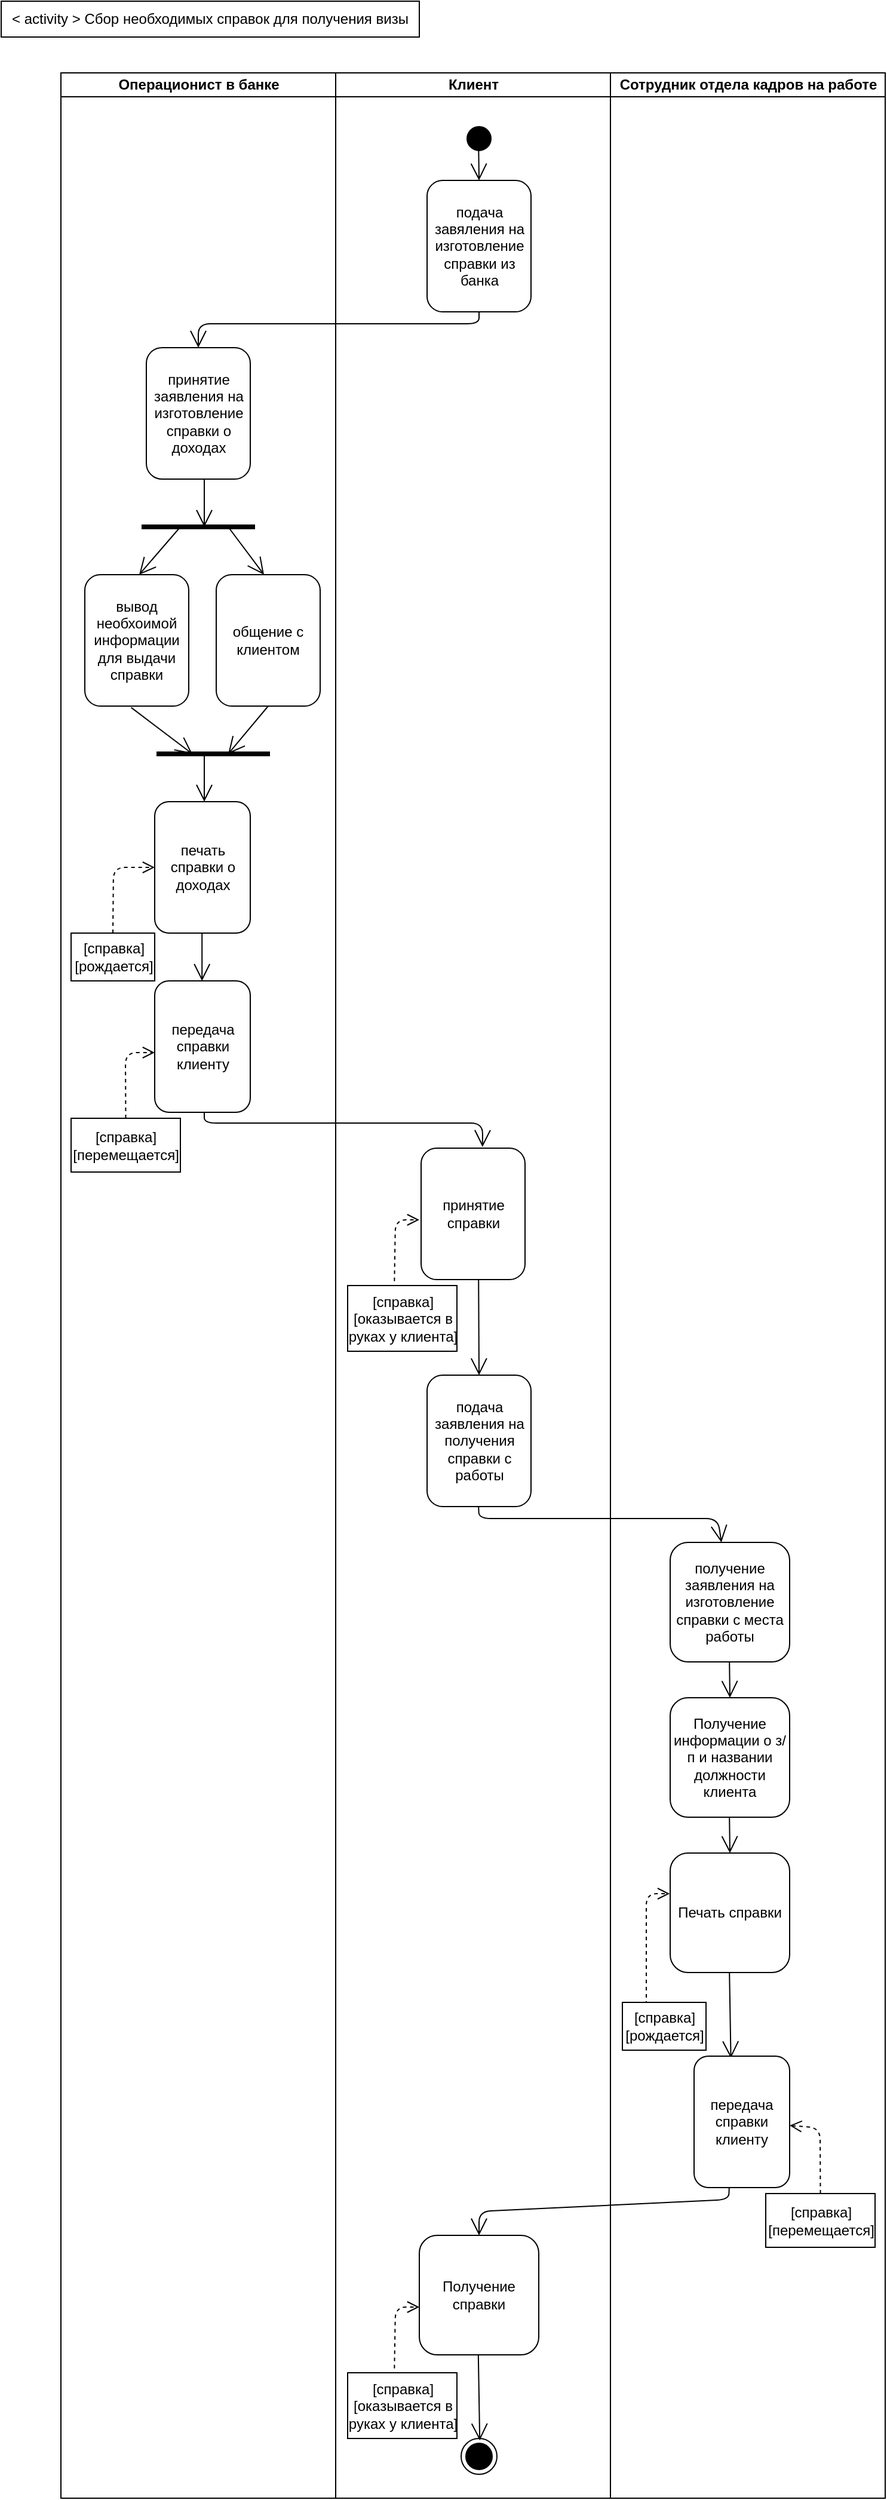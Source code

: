 <mxfile version="12.9.6" type="github">
  <diagram id="W0v22BcUt8o9JZAJOBpg" name="Page-1">
    <mxGraphModel dx="1896" dy="1024" grid="1" gridSize="10" guides="1" tooltips="1" connect="1" arrows="1" fold="1" page="1" pageScale="1" pageWidth="850" pageHeight="1100" math="0" shadow="0">
      <root>
        <mxCell id="0" />
        <mxCell id="1" parent="0" />
        <mxCell id="CMyT9zUTuxyroTsDNJcw-1" value="&lt;div align=&quot;center&quot;&gt;&amp;lt; activity &amp;gt; Сбор необходимых справок для получения визы&lt;br&gt;&lt;/div&gt;" style="rounded=0;whiteSpace=wrap;html=1;align=center;" parent="1" vertex="1">
          <mxGeometry x="40" y="50" width="350" height="30" as="geometry" />
        </mxCell>
        <mxCell id="5nZgcaPOxXX9ogfvRvIx-23" value="" style="endArrow=open;endFill=1;endSize=12;html=1;" edge="1" parent="1">
          <mxGeometry width="160" relative="1" as="geometry">
            <mxPoint x="210" y="450" as="sourcePoint" />
            <mxPoint x="210" y="490" as="targetPoint" />
          </mxGeometry>
        </mxCell>
        <mxCell id="5nZgcaPOxXX9ogfvRvIx-27" value="" style="endArrow=open;endFill=1;endSize=12;html=1;exitX=0.5;exitY=1;exitDx=0;exitDy=0;" edge="1" parent="1" source="5nZgcaPOxXX9ogfvRvIx-16">
          <mxGeometry width="160" relative="1" as="geometry">
            <mxPoint x="10" y="300" as="sourcePoint" />
            <mxPoint x="230" y="680" as="targetPoint" />
          </mxGeometry>
        </mxCell>
        <mxCell id="5nZgcaPOxXX9ogfvRvIx-28" value="" style="endArrow=open;endFill=1;endSize=12;html=1;" edge="1" parent="1">
          <mxGeometry width="160" relative="1" as="geometry">
            <mxPoint x="210" y="680" as="sourcePoint" />
            <mxPoint x="210" y="720" as="targetPoint" />
          </mxGeometry>
        </mxCell>
        <mxCell id="CMyT9zUTuxyroTsDNJcw-2" value="" style="swimlane;html=1;childLayout=stackLayout;resizeParent=1;resizeParentMax=0;startSize=0;horizontal=0;horizontalStack=1;" parent="1" vertex="1">
          <mxGeometry x="90" y="110" width="690" height="2030" as="geometry">
            <mxRectangle x="230" y="150" width="30" height="50" as="alternateBounds" />
          </mxGeometry>
        </mxCell>
        <mxCell id="CMyT9zUTuxyroTsDNJcw-3" value="Операционист в банке" style="swimlane;html=1;startSize=20;" parent="CMyT9zUTuxyroTsDNJcw-2" vertex="1">
          <mxGeometry width="230" height="2030" as="geometry" />
        </mxCell>
        <mxCell id="5nZgcaPOxXX9ogfvRvIx-35" value="" style="html=1;verticalAlign=bottom;endArrow=open;dashed=1;endSize=8;strokeWidth=1;exitX=0.5;exitY=0;exitDx=0;exitDy=0;entryX=0;entryY=0.5;entryDx=0;entryDy=0;" edge="1" parent="CMyT9zUTuxyroTsDNJcw-3" source="5nZgcaPOxXX9ogfvRvIx-36" target="5nZgcaPOxXX9ogfvRvIx-29">
          <mxGeometry relative="1" as="geometry">
            <mxPoint x="30" y="870" as="sourcePoint" />
            <mxPoint x="-50" y="870" as="targetPoint" />
            <Array as="points">
              <mxPoint x="44" y="665" />
            </Array>
          </mxGeometry>
        </mxCell>
        <mxCell id="5nZgcaPOxXX9ogfvRvIx-36" value="[справка]&lt;br&gt;[рождается]" style="html=1;strokeWidth=1;" vertex="1" parent="CMyT9zUTuxyroTsDNJcw-3">
          <mxGeometry x="8.5" y="720" width="70" height="40" as="geometry" />
        </mxCell>
        <mxCell id="5nZgcaPOxXX9ogfvRvIx-37" value="" style="html=1;verticalAlign=bottom;endArrow=open;dashed=1;endSize=8;strokeWidth=1;exitX=0.5;exitY=0;exitDx=0;exitDy=0;entryX=0;entryY=0.5;entryDx=0;entryDy=0;" edge="1" parent="CMyT9zUTuxyroTsDNJcw-3" source="5nZgcaPOxXX9ogfvRvIx-38">
          <mxGeometry relative="1" as="geometry">
            <mxPoint x="-100" y="875" as="sourcePoint" />
            <mxPoint x="78.5" y="820" as="targetPoint" />
            <Array as="points">
              <mxPoint x="54" y="820" />
            </Array>
          </mxGeometry>
        </mxCell>
        <mxCell id="5nZgcaPOxXX9ogfvRvIx-38" value="[справка]&lt;br&gt;[перемещается]" style="html=1;strokeWidth=1;" vertex="1" parent="CMyT9zUTuxyroTsDNJcw-3">
          <mxGeometry x="8.5" y="875" width="91.5" height="45" as="geometry" />
        </mxCell>
        <mxCell id="5nZgcaPOxXX9ogfvRvIx-15" value="вывод необхоимой информации для выдачи справки" style="shape=ext;rounded=1;html=1;whiteSpace=wrap;" vertex="1" parent="CMyT9zUTuxyroTsDNJcw-3">
          <mxGeometry x="20" y="420" width="87" height="110" as="geometry" />
        </mxCell>
        <mxCell id="5nZgcaPOxXX9ogfvRvIx-22" value="" style="endArrow=none;html=1;strokeWidth=4;" edge="1" parent="CMyT9zUTuxyroTsDNJcw-3">
          <mxGeometry width="50" height="50" relative="1" as="geometry">
            <mxPoint x="67.5" y="380" as="sourcePoint" />
            <mxPoint x="162.5" y="380" as="targetPoint" />
          </mxGeometry>
        </mxCell>
        <mxCell id="5nZgcaPOxXX9ogfvRvIx-25" value="" style="endArrow=none;html=1;strokeWidth=4;" edge="1" parent="CMyT9zUTuxyroTsDNJcw-3">
          <mxGeometry width="50" height="50" relative="1" as="geometry">
            <mxPoint x="80" y="570" as="sourcePoint" />
            <mxPoint x="175" y="570" as="targetPoint" />
          </mxGeometry>
        </mxCell>
        <mxCell id="5nZgcaPOxXX9ogfvRvIx-14" value="принятие заявления на изготовление справки о доходах" style="shape=ext;rounded=1;html=1;whiteSpace=wrap;" vertex="1" parent="CMyT9zUTuxyroTsDNJcw-3">
          <mxGeometry x="71.5" y="230" width="87" height="110" as="geometry" />
        </mxCell>
        <mxCell id="5nZgcaPOxXX9ogfvRvIx-20" value="" style="endArrow=open;endFill=1;endSize=12;html=1;" edge="1" parent="CMyT9zUTuxyroTsDNJcw-3">
          <mxGeometry width="160" relative="1" as="geometry">
            <mxPoint x="100" y="380" as="sourcePoint" />
            <mxPoint x="65.5" y="420" as="targetPoint" />
          </mxGeometry>
        </mxCell>
        <mxCell id="5nZgcaPOxXX9ogfvRvIx-21" value="" style="endArrow=open;endFill=1;endSize=12;html=1;entryX=0.5;entryY=0;entryDx=0;entryDy=0;" edge="1" parent="CMyT9zUTuxyroTsDNJcw-3">
          <mxGeometry width="160" relative="1" as="geometry">
            <mxPoint x="140" y="380" as="sourcePoint" />
            <mxPoint x="170" y="420" as="targetPoint" />
          </mxGeometry>
        </mxCell>
        <mxCell id="5nZgcaPOxXX9ogfvRvIx-26" value="" style="endArrow=open;endFill=1;endSize=12;html=1;exitX=0.446;exitY=1.011;exitDx=0;exitDy=0;exitPerimeter=0;" edge="1" parent="CMyT9zUTuxyroTsDNJcw-3" source="5nZgcaPOxXX9ogfvRvIx-15">
          <mxGeometry width="160" relative="1" as="geometry">
            <mxPoint x="107" y="650" as="sourcePoint" />
            <mxPoint x="110" y="570" as="targetPoint" />
          </mxGeometry>
        </mxCell>
        <mxCell id="5nZgcaPOxXX9ogfvRvIx-29" value="печать справки о доходах" style="shape=ext;rounded=1;html=1;whiteSpace=wrap;" vertex="1" parent="CMyT9zUTuxyroTsDNJcw-3">
          <mxGeometry x="78.5" y="610" width="80" height="110" as="geometry" />
        </mxCell>
        <mxCell id="5nZgcaPOxXX9ogfvRvIx-33" value="" style="endArrow=open;endFill=1;endSize=12;html=1;" edge="1" parent="CMyT9zUTuxyroTsDNJcw-3">
          <mxGeometry width="160" relative="1" as="geometry">
            <mxPoint x="118.1" y="720" as="sourcePoint" />
            <mxPoint x="118.1" y="760" as="targetPoint" />
          </mxGeometry>
        </mxCell>
        <mxCell id="5nZgcaPOxXX9ogfvRvIx-32" value="передача справки клиенту" style="shape=ext;rounded=1;html=1;whiteSpace=wrap;" vertex="1" parent="CMyT9zUTuxyroTsDNJcw-3">
          <mxGeometry x="78.5" y="760" width="80" height="110" as="geometry" />
        </mxCell>
        <mxCell id="5nZgcaPOxXX9ogfvRvIx-39" value="" style="endArrow=open;endFill=1;endSize=12;html=1;" edge="1" parent="CMyT9zUTuxyroTsDNJcw-3">
          <mxGeometry width="160" relative="1" as="geometry">
            <mxPoint x="120" y="870" as="sourcePoint" />
            <mxPoint x="352.9" y="899" as="targetPoint" />
            <Array as="points">
              <mxPoint x="120" y="879" />
              <mxPoint x="353" y="879" />
            </Array>
          </mxGeometry>
        </mxCell>
        <mxCell id="5nZgcaPOxXX9ogfvRvIx-16" value="общение с клиентом" style="shape=ext;rounded=1;html=1;whiteSpace=wrap;" vertex="1" parent="CMyT9zUTuxyroTsDNJcw-3">
          <mxGeometry x="130" y="420" width="87" height="110" as="geometry" />
        </mxCell>
        <mxCell id="CMyT9zUTuxyroTsDNJcw-4" value="Клиент" style="swimlane;html=1;startSize=20;" parent="CMyT9zUTuxyroTsDNJcw-2" vertex="1">
          <mxGeometry x="230" width="230" height="2030" as="geometry" />
        </mxCell>
        <mxCell id="5nZgcaPOxXX9ogfvRvIx-42" value="" style="html=1;verticalAlign=bottom;endArrow=open;dashed=1;endSize=8;strokeWidth=1;exitX=0.428;exitY=-0.067;exitDx=0;exitDy=0;exitPerimeter=0;" edge="1" parent="CMyT9zUTuxyroTsDNJcw-4" source="5nZgcaPOxXX9ogfvRvIx-43">
          <mxGeometry relative="1" as="geometry">
            <mxPoint x="-228.5" y="865" as="sourcePoint" />
            <mxPoint x="70" y="960" as="targetPoint" />
            <Array as="points">
              <mxPoint x="50" y="960" />
            </Array>
          </mxGeometry>
        </mxCell>
        <mxCell id="5nZgcaPOxXX9ogfvRvIx-64" value="" style="html=1;verticalAlign=bottom;endArrow=open;dashed=1;endSize=8;strokeWidth=1;exitX=0.428;exitY=-0.067;exitDx=0;exitDy=0;exitPerimeter=0;" edge="1" parent="CMyT9zUTuxyroTsDNJcw-4" source="5nZgcaPOxXX9ogfvRvIx-65">
          <mxGeometry relative="1" as="geometry">
            <mxPoint x="-588.5" y="1625" as="sourcePoint" />
            <mxPoint x="70" y="1870" as="targetPoint" />
            <Array as="points">
              <mxPoint x="50" y="1870" />
            </Array>
          </mxGeometry>
        </mxCell>
        <mxCell id="5nZgcaPOxXX9ogfvRvIx-65" value="[справка]&lt;br&gt;&lt;div&gt;[оказывается в&lt;/div&gt;&lt;div&gt;руках у клиента]&lt;/div&gt;" style="html=1;strokeWidth=1;" vertex="1" parent="CMyT9zUTuxyroTsDNJcw-4">
          <mxGeometry x="10" y="1925" width="91.5" height="55" as="geometry" />
        </mxCell>
        <mxCell id="5nZgcaPOxXX9ogfvRvIx-43" value="[справка]&lt;br&gt;&lt;div&gt;[оказывается в&lt;/div&gt;&lt;div&gt;руках у клиента]&lt;/div&gt;" style="html=1;strokeWidth=1;" vertex="1" parent="CMyT9zUTuxyroTsDNJcw-4">
          <mxGeometry x="10" y="1015" width="91.5" height="55" as="geometry" />
        </mxCell>
        <mxCell id="5nZgcaPOxXX9ogfvRvIx-34" value="принятие справки" style="shape=ext;rounded=1;html=1;whiteSpace=wrap;" vertex="1" parent="CMyT9zUTuxyroTsDNJcw-4">
          <mxGeometry x="71.5" y="900" width="87" height="110" as="geometry" />
        </mxCell>
        <mxCell id="5nZgcaPOxXX9ogfvRvIx-45" value="" style="endArrow=open;endFill=1;endSize=12;html=1;" edge="1" parent="CMyT9zUTuxyroTsDNJcw-4">
          <mxGeometry width="160" relative="1" as="geometry">
            <mxPoint x="119.6" y="1010" as="sourcePoint" />
            <mxPoint x="120" y="1090" as="targetPoint" />
          </mxGeometry>
        </mxCell>
        <mxCell id="5nZgcaPOxXX9ogfvRvIx-66" value="" style="ellipse;html=1;shape=endState;fillColor=#000000;strokeColor=#000000;" vertex="1" parent="CMyT9zUTuxyroTsDNJcw-4">
          <mxGeometry x="105" y="1980" width="30" height="30" as="geometry" />
        </mxCell>
        <mxCell id="5nZgcaPOxXX9ogfvRvIx-4" value="подача завяления на изготовление справки из банка" style="shape=ext;rounded=1;html=1;whiteSpace=wrap;" vertex="1" parent="CMyT9zUTuxyroTsDNJcw-4">
          <mxGeometry x="76.5" y="90" width="87" height="110" as="geometry" />
        </mxCell>
        <mxCell id="5nZgcaPOxXX9ogfvRvIx-1" value="" style="ellipse;html=1;shape=endState;fillColor=#000000;strokeColor=#FFFFFF;" vertex="1" parent="CMyT9zUTuxyroTsDNJcw-4">
          <mxGeometry x="105" y="40" width="30" height="30" as="geometry" />
        </mxCell>
        <mxCell id="5nZgcaPOxXX9ogfvRvIx-3" value="" style="endArrow=open;endFill=1;endSize=12;html=1;" edge="1" parent="CMyT9zUTuxyroTsDNJcw-4">
          <mxGeometry width="160" relative="1" as="geometry">
            <mxPoint x="119.6" y="60" as="sourcePoint" />
            <mxPoint x="120" y="90" as="targetPoint" />
          </mxGeometry>
        </mxCell>
        <mxCell id="5nZgcaPOxXX9ogfvRvIx-46" value="подача заявления на получения справки с работы" style="shape=ext;rounded=1;html=1;whiteSpace=wrap;" vertex="1" parent="CMyT9zUTuxyroTsDNJcw-4">
          <mxGeometry x="76.5" y="1090" width="87" height="110" as="geometry" />
        </mxCell>
        <mxCell id="5nZgcaPOxXX9ogfvRvIx-48" value="" style="endArrow=open;endFill=1;endSize=12;html=1;" edge="1" parent="CMyT9zUTuxyroTsDNJcw-4" target="5nZgcaPOxXX9ogfvRvIx-47">
          <mxGeometry width="160" relative="1" as="geometry">
            <mxPoint x="119.6" y="1200" as="sourcePoint" />
            <mxPoint x="120" y="1280" as="targetPoint" />
            <Array as="points">
              <mxPoint x="120" y="1210" />
              <mxPoint x="320" y="1210" />
            </Array>
          </mxGeometry>
        </mxCell>
        <mxCell id="5nZgcaPOxXX9ogfvRvIx-58" value="Получение справки" style="shape=ext;rounded=1;html=1;whiteSpace=wrap;" vertex="1" parent="CMyT9zUTuxyroTsDNJcw-4">
          <mxGeometry x="70" y="1810" width="100" height="100" as="geometry" />
        </mxCell>
        <mxCell id="5nZgcaPOxXX9ogfvRvIx-68" value="" style="endArrow=open;endFill=1;endSize=12;html=1;entryX=0.385;entryY=0.015;entryDx=0;entryDy=0;entryPerimeter=0;" edge="1" parent="CMyT9zUTuxyroTsDNJcw-4">
          <mxGeometry width="160" relative="1" as="geometry">
            <mxPoint x="119.4" y="1910" as="sourcePoint" />
            <mxPoint x="120.6" y="1981.65" as="targetPoint" />
          </mxGeometry>
        </mxCell>
        <mxCell id="CMyT9zUTuxyroTsDNJcw-5" value="Сотрудник отдела кадров на работе" style="swimlane;html=1;startSize=20;" parent="CMyT9zUTuxyroTsDNJcw-2" vertex="1">
          <mxGeometry x="460" width="230" height="2030" as="geometry" />
        </mxCell>
        <mxCell id="5nZgcaPOxXX9ogfvRvIx-56" value="" style="html=1;verticalAlign=bottom;endArrow=open;dashed=1;endSize=8;strokeWidth=1;entryX=-0.004;entryY=0.34;entryDx=0;entryDy=0;entryPerimeter=0;" edge="1" parent="CMyT9zUTuxyroTsDNJcw-5" target="5nZgcaPOxXX9ogfvRvIx-55">
          <mxGeometry relative="1" as="geometry">
            <mxPoint x="30" y="1617" as="sourcePoint" />
            <mxPoint x="80" y="1560" as="targetPoint" />
            <Array as="points">
              <mxPoint x="30" y="1524" />
            </Array>
          </mxGeometry>
        </mxCell>
        <mxCell id="5nZgcaPOxXX9ogfvRvIx-57" value="[справка]&lt;br&gt;[рождается]" style="html=1;strokeWidth=1;" vertex="1" parent="CMyT9zUTuxyroTsDNJcw-5">
          <mxGeometry x="10" y="1615" width="70" height="40" as="geometry" />
        </mxCell>
        <mxCell id="5nZgcaPOxXX9ogfvRvIx-59" value="" style="html=1;verticalAlign=bottom;endArrow=open;dashed=1;endSize=8;strokeWidth=1;exitX=0.5;exitY=0;exitDx=0;exitDy=0;" edge="1" parent="CMyT9zUTuxyroTsDNJcw-5" source="5nZgcaPOxXX9ogfvRvIx-60" target="5nZgcaPOxXX9ogfvRvIx-61">
          <mxGeometry relative="1" as="geometry">
            <mxPoint x="-108.5" y="1625" as="sourcePoint" />
            <mxPoint x="200" y="1720" as="targetPoint" />
            <Array as="points">
              <mxPoint x="175.5" y="1720" />
            </Array>
          </mxGeometry>
        </mxCell>
        <mxCell id="5nZgcaPOxXX9ogfvRvIx-62" value="" style="endArrow=open;endFill=1;endSize=12;html=1;entryX=0.385;entryY=0.015;entryDx=0;entryDy=0;entryPerimeter=0;" edge="1" parent="CMyT9zUTuxyroTsDNJcw-5" target="5nZgcaPOxXX9ogfvRvIx-61">
          <mxGeometry width="160" relative="1" as="geometry">
            <mxPoint x="99.6" y="1590" as="sourcePoint" />
            <mxPoint x="98" y="1658" as="targetPoint" />
          </mxGeometry>
        </mxCell>
        <mxCell id="5nZgcaPOxXX9ogfvRvIx-63" value="" style="endArrow=open;endFill=1;endSize=12;html=1;entryX=0.5;entryY=0;entryDx=0;entryDy=0;" edge="1" parent="CMyT9zUTuxyroTsDNJcw-5" target="5nZgcaPOxXX9ogfvRvIx-58">
          <mxGeometry width="160" relative="1" as="geometry">
            <mxPoint x="99.4" y="1770" as="sourcePoint" />
            <mxPoint x="100.6" y="1841.65" as="targetPoint" />
            <Array as="points">
              <mxPoint x="99" y="1780" />
              <mxPoint x="-110" y="1790" />
            </Array>
          </mxGeometry>
        </mxCell>
        <mxCell id="5nZgcaPOxXX9ogfvRvIx-61" value="передача справки клиенту" style="shape=ext;rounded=1;html=1;whiteSpace=wrap;" vertex="1" parent="CMyT9zUTuxyroTsDNJcw-5">
          <mxGeometry x="70" y="1660" width="80" height="110" as="geometry" />
        </mxCell>
        <mxCell id="5nZgcaPOxXX9ogfvRvIx-49" value="Получение информации о з/п и названии должности клиента" style="shape=ext;rounded=1;html=1;whiteSpace=wrap;" vertex="1" parent="CMyT9zUTuxyroTsDNJcw-5">
          <mxGeometry x="50" y="1360" width="100" height="100" as="geometry" />
        </mxCell>
        <mxCell id="5nZgcaPOxXX9ogfvRvIx-47" value="получение заявления на изготовление справки с места работы" style="shape=ext;rounded=1;html=1;whiteSpace=wrap;" vertex="1" parent="CMyT9zUTuxyroTsDNJcw-5">
          <mxGeometry x="50" y="1230" width="100" height="100" as="geometry" />
        </mxCell>
        <mxCell id="5nZgcaPOxXX9ogfvRvIx-53" value="" style="endArrow=open;endFill=1;endSize=12;html=1;" edge="1" parent="CMyT9zUTuxyroTsDNJcw-5">
          <mxGeometry width="160" relative="1" as="geometry">
            <mxPoint x="99.6" y="1330" as="sourcePoint" />
            <mxPoint x="100" y="1360" as="targetPoint" />
          </mxGeometry>
        </mxCell>
        <mxCell id="5nZgcaPOxXX9ogfvRvIx-54" value="" style="endArrow=open;endFill=1;endSize=12;html=1;" edge="1" parent="CMyT9zUTuxyroTsDNJcw-5">
          <mxGeometry width="160" relative="1" as="geometry">
            <mxPoint x="99.6" y="1460" as="sourcePoint" />
            <mxPoint x="100" y="1490" as="targetPoint" />
          </mxGeometry>
        </mxCell>
        <mxCell id="5nZgcaPOxXX9ogfvRvIx-55" value="Печать справки" style="shape=ext;rounded=1;html=1;whiteSpace=wrap;" vertex="1" parent="CMyT9zUTuxyroTsDNJcw-5">
          <mxGeometry x="50" y="1490" width="100" height="100" as="geometry" />
        </mxCell>
        <mxCell id="5nZgcaPOxXX9ogfvRvIx-60" value="[справка]&lt;br&gt;[перемещается]" style="html=1;strokeWidth=1;" vertex="1" parent="CMyT9zUTuxyroTsDNJcw-5">
          <mxGeometry x="130" y="1775" width="91.5" height="45" as="geometry" />
        </mxCell>
        <mxCell id="5nZgcaPOxXX9ogfvRvIx-24" value="" style="endArrow=open;endFill=1;endSize=12;html=1;entryX=0.5;entryY=0;entryDx=0;entryDy=0;exitX=0.5;exitY=1;exitDx=0;exitDy=0;" edge="1" parent="CMyT9zUTuxyroTsDNJcw-2" source="5nZgcaPOxXX9ogfvRvIx-4" target="5nZgcaPOxXX9ogfvRvIx-14">
          <mxGeometry width="160" relative="1" as="geometry">
            <mxPoint x="100" y="180" as="sourcePoint" />
            <mxPoint x="-60" y="130" as="targetPoint" />
            <Array as="points">
              <mxPoint x="350" y="210" />
              <mxPoint x="115" y="210" />
            </Array>
          </mxGeometry>
        </mxCell>
      </root>
    </mxGraphModel>
  </diagram>
</mxfile>
